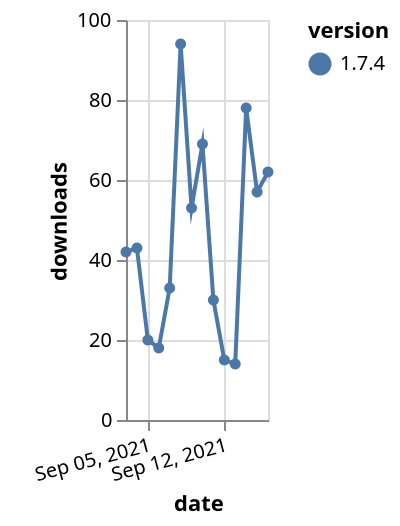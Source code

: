 {"$schema": "https://vega.github.io/schema/vega-lite/v5.json", "description": "A simple bar chart with embedded data.", "data": {"values": [{"date": "2021-09-03", "total": 61079, "delta": 42, "version": "1.7.4"}, {"date": "2021-09-04", "total": 61122, "delta": 43, "version": "1.7.4"}, {"date": "2021-09-05", "total": 61142, "delta": 20, "version": "1.7.4"}, {"date": "2021-09-06", "total": 61160, "delta": 18, "version": "1.7.4"}, {"date": "2021-09-07", "total": 61193, "delta": 33, "version": "1.7.4"}, {"date": "2021-09-08", "total": 61287, "delta": 94, "version": "1.7.4"}, {"date": "2021-09-09", "total": 61340, "delta": 53, "version": "1.7.4"}, {"date": "2021-09-10", "total": 61409, "delta": 69, "version": "1.7.4"}, {"date": "2021-09-11", "total": 61439, "delta": 30, "version": "1.7.4"}, {"date": "2021-09-12", "total": 61454, "delta": 15, "version": "1.7.4"}, {"date": "2021-09-13", "total": 61468, "delta": 14, "version": "1.7.4"}, {"date": "2021-09-14", "total": 61546, "delta": 78, "version": "1.7.4"}, {"date": "2021-09-15", "total": 61603, "delta": 57, "version": "1.7.4"}, {"date": "2021-09-16", "total": 61665, "delta": 62, "version": "1.7.4"}]}, "width": "container", "mark": {"type": "line", "point": {"filled": true}}, "encoding": {"x": {"field": "date", "type": "temporal", "timeUnit": "yearmonthdate", "title": "date", "axis": {"labelAngle": -15}}, "y": {"field": "delta", "type": "quantitative", "title": "downloads"}, "color": {"field": "version", "type": "nominal"}, "tooltip": {"field": "delta"}}}